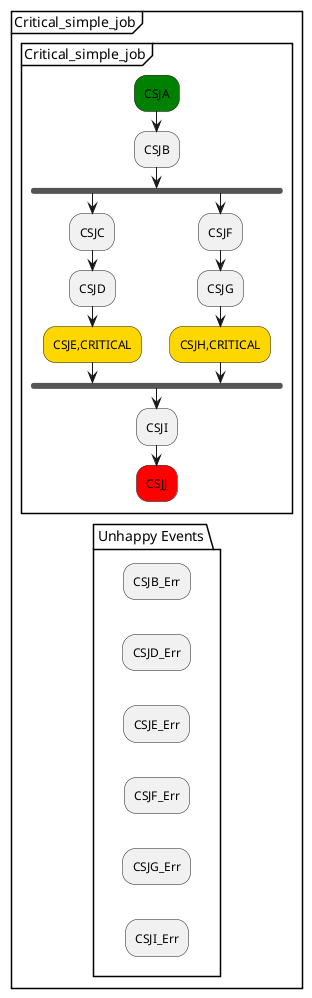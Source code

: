 @startuml
partition "Critical_simple_job" {
    group "Critical_simple_job"
        #green:CSJA;
        :CSJB;
        fork
            :CSJC;
            :CSJD;
            #gold:CSJE,CRITICAL;
        fork again
            :CSJF;
            :CSJG;
            #gold:CSJH,CRITICAL;
        end fork
        :CSJI;
        #red:CSJJ;
    end group
    detach
    package "Unhappy Events" {
      :CSJB_Err;
      kill
      :CSJD_Err;
      kill
      :CSJE_Err;
      kill
      :CSJF_Err;
      kill
      :CSJG_Err;
      kill
      :CSJI_Err;
      kill    
    }
}
@enduml